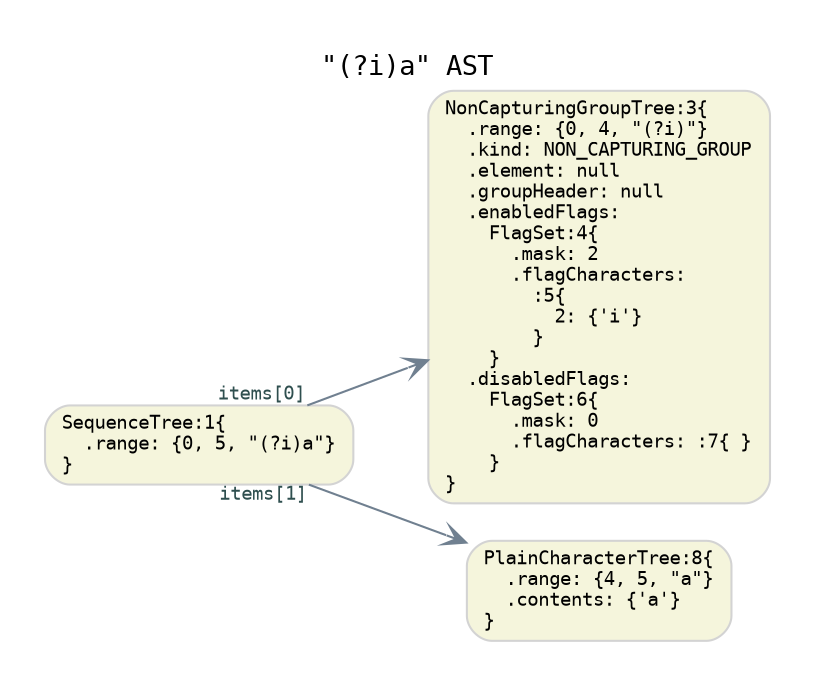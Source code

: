 digraph G {
  rankdir=LR;
  graph [fontname="Monospace", fontsize="13", pad="0.3"]
  labelloc="t";
  label="\"(?i)a\" AST";

  // default nodes
  node [fontname="Monospace", fontsize= "9", shape="box", style="rounded,filled", color="LightGray", fillcolor="Beige", fixedsize="false", width="0.75"]
  1[ label="SequenceTree:1\{\l  .range: \{0, 5, \"(?i)a\"\}\l\}\l" ]
  3[ label="NonCapturingGroupTree:3\{\l  .range: \{0, 4, \"(?i)\"\}\l  .kind: NON_CAPTURING_GROUP\l  .element: null\l  .groupHeader: null\l  .enabledFlags:\l    FlagSet:4\{\l      .mask: 2\l      .flagCharacters:\l        :5\{\l          2: \{'i'\}\l        \}\l    \}\l  .disabledFlags:\l    FlagSet:6\{\l      .mask: 0\l      .flagCharacters: :7\{ \}\l    \}\l\}\l" ]
  8[ label="PlainCharacterTree:8\{\l  .range: \{4, 5, \"a\"\}\l  .contents: \{'a'\}\l\}\l" ]

  // default edges
  edge [fontname="Monospace", fontsize="9", style="solid", color="SlateGray", fontcolor="DarkSlateGray", arrowhead="vee", arrowtail="none", dir="both"]
  1 -> 3 [ label="",  taillabel="items[0]" ]
  1 -> 8 [ label="",  taillabel="items[1]" ]
}
